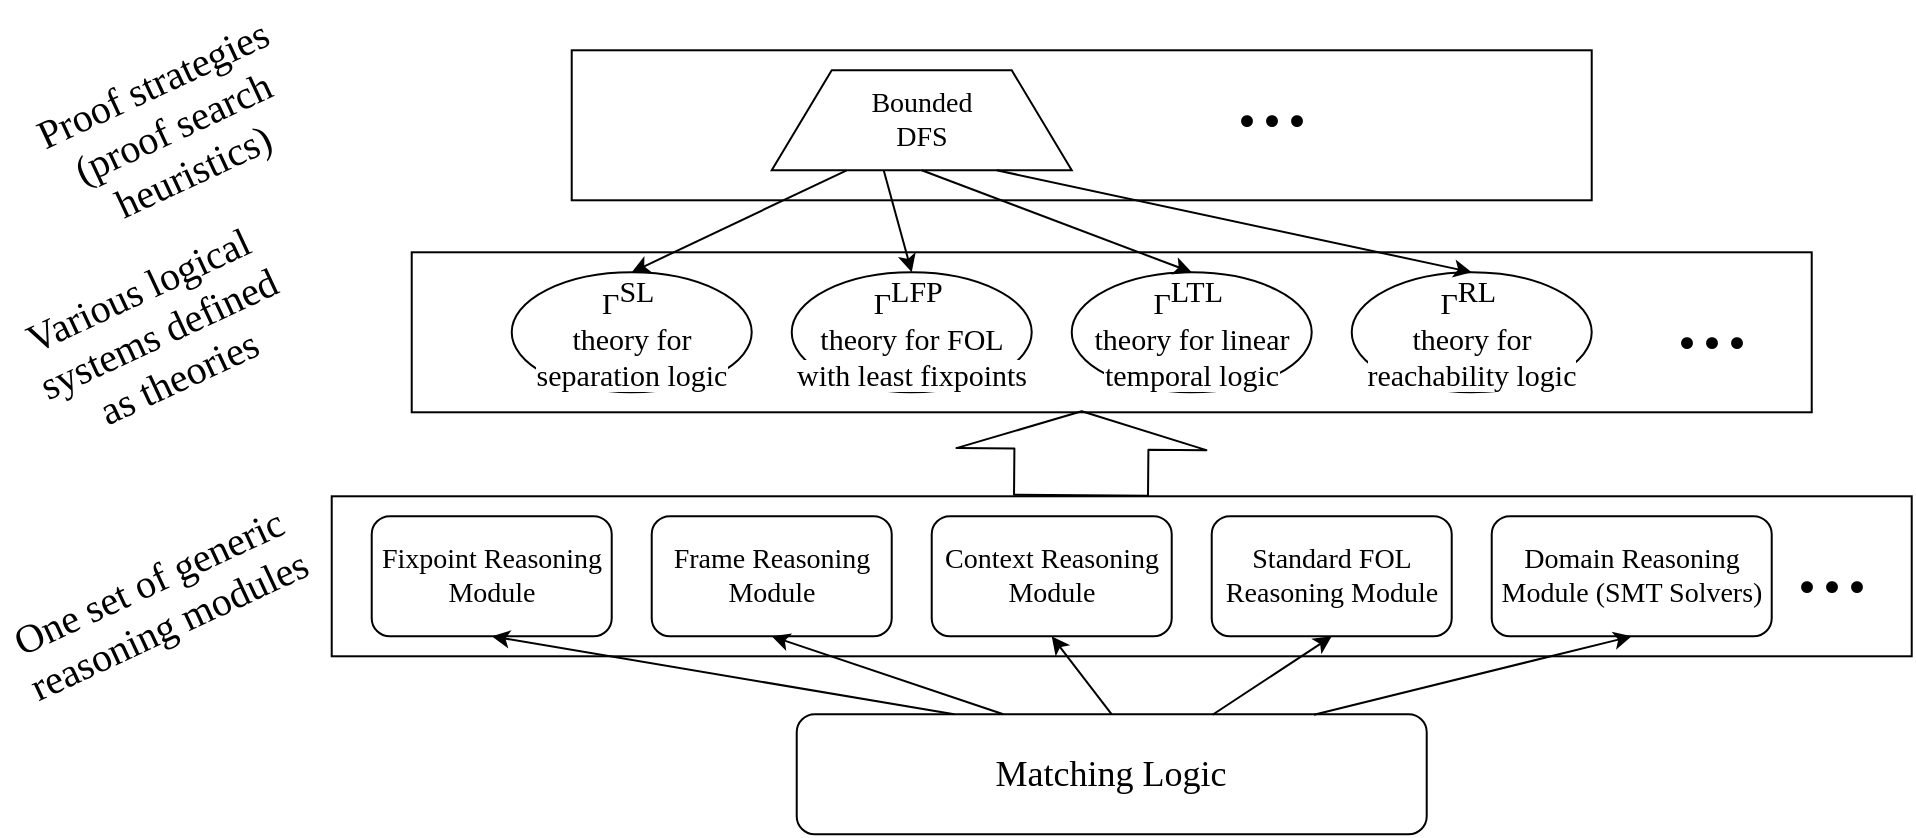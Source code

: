 <mxfile version="13.9.9" type="device"><diagram id="EjLwXnZS2r0hTIEQhnWM" name="Page-1"><mxGraphModel dx="1222" dy="676" grid="1" gridSize="10" guides="1" tooltips="1" connect="1" arrows="1" fold="1" page="1" pageScale="1" pageWidth="827" pageHeight="1169" math="0" shadow="0"><root><mxCell id="0"/><mxCell id="1" parent="0"/><mxCell id="St9MaqrMOydTo9MmtdLA-1" value="&lt;font style=&quot;font-size: 18px&quot;&gt;Matching Logic&lt;/font&gt;" style="rounded=1;whiteSpace=wrap;html=1;fontFamily=Times New Roman;" vertex="1" parent="1"><mxGeometry x="647.358" y="823.146" width="315" height="60" as="geometry"/></mxCell><mxCell id="St9MaqrMOydTo9MmtdLA-2" value="" style="group;fontSize=14;fontFamily=Times New Roman;" vertex="1" connectable="0" parent="1"><mxGeometry x="414.858" y="714.146" width="790" height="80" as="geometry"/></mxCell><mxCell id="St9MaqrMOydTo9MmtdLA-3" value="" style="rounded=0;whiteSpace=wrap;html=1;fontFamily=Times New Roman;" vertex="1" parent="St9MaqrMOydTo9MmtdLA-2"><mxGeometry width="790" height="80" as="geometry"/></mxCell><mxCell id="St9MaqrMOydTo9MmtdLA-4" value="Standard FOL Reasoning Module" style="rounded=1;whiteSpace=wrap;html=1;fontSize=14;fontFamily=Times New Roman;" vertex="1" parent="St9MaqrMOydTo9MmtdLA-2"><mxGeometry x="440" y="10" width="120" height="60" as="geometry"/></mxCell><mxCell id="St9MaqrMOydTo9MmtdLA-5" value="Domain Reasoning Module (SMT Solvers)" style="rounded=1;whiteSpace=wrap;html=1;fontSize=14;fontFamily=Times New Roman;" vertex="1" parent="St9MaqrMOydTo9MmtdLA-2"><mxGeometry x="580" y="10" width="140" height="60" as="geometry"/></mxCell><mxCell id="St9MaqrMOydTo9MmtdLA-6" value="Fixpoint Reasoning Module" style="rounded=1;whiteSpace=wrap;html=1;fontSize=14;fontFamily=Times New Roman;" vertex="1" parent="St9MaqrMOydTo9MmtdLA-2"><mxGeometry x="20" y="10" width="120" height="60" as="geometry"/></mxCell><mxCell id="St9MaqrMOydTo9MmtdLA-7" value="Context Reasoning Module" style="rounded=1;whiteSpace=wrap;html=1;fontSize=14;fontFamily=Times New Roman;" vertex="1" parent="St9MaqrMOydTo9MmtdLA-2"><mxGeometry x="300" y="10" width="120" height="60" as="geometry"/></mxCell><mxCell id="St9MaqrMOydTo9MmtdLA-8" value="&lt;font style=&quot;font-size: 50px&quot;&gt;...&lt;/font&gt;" style="text;html=1;strokeColor=none;fillColor=none;align=center;verticalAlign=middle;whiteSpace=wrap;rounded=0;fontFamily=Times New Roman;" vertex="1" parent="St9MaqrMOydTo9MmtdLA-2"><mxGeometry x="730" y="20" width="40" height="20" as="geometry"/></mxCell><mxCell id="St9MaqrMOydTo9MmtdLA-9" value="Frame Reasoning Module" style="rounded=1;whiteSpace=wrap;html=1;fontSize=14;fontFamily=Times New Roman;" vertex="1" parent="St9MaqrMOydTo9MmtdLA-2"><mxGeometry x="160" y="10" width="120" height="60" as="geometry"/></mxCell><mxCell id="St9MaqrMOydTo9MmtdLA-10" value="" style="group;fontSize=13;fontColor=#000000;fontFamily=Times New Roman;" vertex="1" connectable="0" parent="1"><mxGeometry x="454.858" y="592.146" width="700" height="80" as="geometry"/></mxCell><mxCell id="St9MaqrMOydTo9MmtdLA-11" value="" style="rounded=0;whiteSpace=wrap;html=1;fontFamily=Times New Roman;" vertex="1" parent="St9MaqrMOydTo9MmtdLA-10"><mxGeometry width="700" height="80" as="geometry"/></mxCell><mxCell id="St9MaqrMOydTo9MmtdLA-12" value="&lt;span style=&quot;font-size: 15px; text-align: left; white-space: normal; background-color: rgb(255, 255, 255);&quot;&gt;Γ&lt;sup style=&quot;font-size: 15px;&quot;&gt;SL&lt;/sup&gt;&amp;nbsp;&lt;br style=&quot;font-size: 15px;&quot;&gt;theory for separation logic&lt;br style=&quot;font-size: 15px;&quot;&gt;&lt;/span&gt;" style="ellipse;whiteSpace=wrap;html=1;fontSize=15;fontColor=#000000;fontFamily=Times New Roman;" vertex="1" parent="St9MaqrMOydTo9MmtdLA-10"><mxGeometry x="50" y="10" width="120" height="60" as="geometry"/></mxCell><mxCell id="St9MaqrMOydTo9MmtdLA-13" value="&lt;span style=&quot;font-size: 15px; text-align: left; white-space: normal; background-color: rgb(255, 255, 255);&quot;&gt;Γ&lt;sup style=&quot;font-size: 15px;&quot;&gt;LFP&lt;/sup&gt;&amp;nbsp;&lt;br style=&quot;font-size: 15px;&quot;&gt;theory for FOL with least fixpoints&lt;br style=&quot;font-size: 15px;&quot;&gt;&lt;/span&gt;" style="ellipse;whiteSpace=wrap;html=1;fontSize=15;fontColor=#000000;fontFamily=Times New Roman;" vertex="1" parent="St9MaqrMOydTo9MmtdLA-10"><mxGeometry x="190" y="10" width="120" height="60" as="geometry"/></mxCell><mxCell id="St9MaqrMOydTo9MmtdLA-14" value="&lt;span style=&quot;font-size: 15px; text-align: left; white-space: normal; background-color: rgb(255, 255, 255);&quot;&gt;Γ&lt;/span&gt;&lt;span style=&quot;text-align: left; white-space: normal; background-color: rgb(255, 255, 255); font-size: 15px;&quot;&gt;&lt;sup style=&quot;font-size: 15px;&quot;&gt;LTL&lt;/sup&gt;&lt;/span&gt;&lt;span style=&quot;text-align: left; white-space: normal; background-color: rgb(255, 255, 255); font-size: 15px;&quot;&gt;&lt;span style=&quot;font-size: 15px;&quot;&gt;&amp;nbsp;&lt;/span&gt;&lt;br style=&quot;font-size: 15px;&quot;&gt;&lt;span style=&quot;font-size: 15px;&quot;&gt;theory for linear temporal logic&lt;/span&gt;&lt;br style=&quot;font-size: 15px;&quot;&gt;&lt;/span&gt;" style="ellipse;whiteSpace=wrap;html=1;fontSize=15;fontColor=#000000;fontFamily=Times New Roman;" vertex="1" parent="St9MaqrMOydTo9MmtdLA-10"><mxGeometry x="330" y="10" width="120" height="60" as="geometry"/></mxCell><mxCell id="St9MaqrMOydTo9MmtdLA-15" value="&lt;span style=&quot;font-size: 15px; text-align: left; white-space: normal; background-color: rgb(255, 255, 255);&quot;&gt;Γ&lt;/span&gt;&lt;span style=&quot;text-align: left; white-space: normal; background-color: rgb(255, 255, 255); font-size: 15px;&quot;&gt;&lt;sup style=&quot;font-size: 15px;&quot;&gt;RL&lt;/sup&gt;&lt;/span&gt;&lt;span style=&quot;text-align: left; white-space: normal; background-color: rgb(255, 255, 255); font-size: 15px;&quot;&gt;&lt;span style=&quot;font-size: 15px;&quot;&gt;&amp;nbsp;&lt;/span&gt;&lt;br style=&quot;font-size: 15px;&quot;&gt;&lt;span style=&quot;font-size: 15px;&quot;&gt;theory for reachability logic&lt;/span&gt;&lt;br style=&quot;font-size: 15px;&quot;&gt;&lt;/span&gt;" style="ellipse;whiteSpace=wrap;html=1;fontSize=15;fontColor=#000000;fontFamily=Times New Roman;" vertex="1" parent="St9MaqrMOydTo9MmtdLA-10"><mxGeometry x="470" y="10" width="120" height="60" as="geometry"/></mxCell><mxCell id="St9MaqrMOydTo9MmtdLA-16" value="&lt;font style=&quot;font-size: 50px&quot;&gt;...&lt;/font&gt;" style="text;html=1;strokeColor=none;fillColor=none;align=center;verticalAlign=middle;whiteSpace=wrap;rounded=0;fontFamily=Times New Roman;" vertex="1" parent="St9MaqrMOydTo9MmtdLA-10"><mxGeometry x="630" y="20" width="40" height="20" as="geometry"/></mxCell><mxCell id="St9MaqrMOydTo9MmtdLA-17" value="" style="group;fontFamily=Times New Roman;" vertex="1" connectable="0" parent="1"><mxGeometry x="534.858" y="491.146" width="510" height="75" as="geometry"/></mxCell><mxCell id="St9MaqrMOydTo9MmtdLA-18" value="" style="rounded=0;whiteSpace=wrap;html=1;fontFamily=Times New Roman;" vertex="1" parent="St9MaqrMOydTo9MmtdLA-17"><mxGeometry width="510" height="75" as="geometry"/></mxCell><mxCell id="St9MaqrMOydTo9MmtdLA-19" value="Bounded &lt;br style=&quot;font-size: 14px&quot;&gt;DFS" style="shape=trapezoid;perimeter=trapezoidPerimeter;whiteSpace=wrap;html=1;fontSize=14;fontFamily=Times New Roman;" vertex="1" parent="St9MaqrMOydTo9MmtdLA-17"><mxGeometry x="100" y="10" width="150" height="50" as="geometry"/></mxCell><mxCell id="St9MaqrMOydTo9MmtdLA-20" value="&lt;font style=&quot;font-size: 50px&quot;&gt;...&lt;/font&gt;" style="text;html=1;strokeColor=none;fillColor=none;align=center;verticalAlign=middle;whiteSpace=wrap;rounded=0;fontFamily=Times New Roman;" vertex="1" parent="St9MaqrMOydTo9MmtdLA-17"><mxGeometry x="330" y="10" width="40" height="20" as="geometry"/></mxCell><mxCell id="St9MaqrMOydTo9MmtdLA-21" style="rounded=0;orthogonalLoop=1;jettySize=auto;html=1;exitX=0.66;exitY=0.004;exitDx=0;exitDy=0;entryX=0.5;entryY=1;entryDx=0;entryDy=0;exitPerimeter=0;fontFamily=Times New Roman;" edge="1" parent="1" source="St9MaqrMOydTo9MmtdLA-1" target="St9MaqrMOydTo9MmtdLA-4"><mxGeometry relative="1" as="geometry"/></mxCell><mxCell id="St9MaqrMOydTo9MmtdLA-22" style="edgeStyle=none;rounded=0;orthogonalLoop=1;jettySize=auto;html=1;exitX=0.821;exitY=0.004;exitDx=0;exitDy=0;entryX=0.5;entryY=1;entryDx=0;entryDy=0;exitPerimeter=0;fontFamily=Times New Roman;" edge="1" parent="1" source="St9MaqrMOydTo9MmtdLA-1" target="St9MaqrMOydTo9MmtdLA-5"><mxGeometry relative="1" as="geometry"/></mxCell><mxCell id="St9MaqrMOydTo9MmtdLA-23" style="edgeStyle=none;rounded=0;orthogonalLoop=1;jettySize=auto;html=1;exitX=0.25;exitY=0;exitDx=0;exitDy=0;entryX=0.5;entryY=1;entryDx=0;entryDy=0;fontFamily=Times New Roman;" edge="1" parent="1" source="St9MaqrMOydTo9MmtdLA-1" target="St9MaqrMOydTo9MmtdLA-6"><mxGeometry relative="1" as="geometry"/></mxCell><mxCell id="St9MaqrMOydTo9MmtdLA-24" style="edgeStyle=none;rounded=0;orthogonalLoop=1;jettySize=auto;html=1;exitX=0.5;exitY=0;exitDx=0;exitDy=0;entryX=0.5;entryY=1;entryDx=0;entryDy=0;fontFamily=Times New Roman;" edge="1" parent="1" source="St9MaqrMOydTo9MmtdLA-1" target="St9MaqrMOydTo9MmtdLA-7"><mxGeometry relative="1" as="geometry"/></mxCell><mxCell id="St9MaqrMOydTo9MmtdLA-25" style="edgeStyle=none;rounded=0;orthogonalLoop=1;jettySize=auto;html=1;exitX=0.328;exitY=0;exitDx=0;exitDy=0;entryX=0.5;entryY=1;entryDx=0;entryDy=0;exitPerimeter=0;fontFamily=Times New Roman;" edge="1" parent="1" source="St9MaqrMOydTo9MmtdLA-1" target="St9MaqrMOydTo9MmtdLA-9"><mxGeometry relative="1" as="geometry"/></mxCell><mxCell id="St9MaqrMOydTo9MmtdLA-26" value="" style="shape=flexArrow;endArrow=classic;html=1;exitX=0.485;exitY=0.015;exitDx=0;exitDy=0;exitPerimeter=0;width=67;endSize=5.97;endWidth=57;fontFamily=Times New Roman;" edge="1" parent="1"><mxGeometry width="50" height="50" relative="1" as="geometry"><mxPoint x="789.508" y="714.146" as="sourcePoint"/><mxPoint x="789.858" y="671.146" as="targetPoint"/></mxGeometry></mxCell><mxCell id="St9MaqrMOydTo9MmtdLA-27" value="One set of generic reasoning&amp;nbsp;modules" style="text;html=1;strokeColor=none;fillColor=none;align=center;verticalAlign=middle;whiteSpace=wrap;rounded=0;rotation=-25;fontSize=20;fontFamily=Times New Roman;" vertex="1" parent="1"><mxGeometry x="257.668" y="756.826" width="140" height="20" as="geometry"/></mxCell><mxCell id="St9MaqrMOydTo9MmtdLA-28" style="edgeStyle=none;rounded=0;orthogonalLoop=1;jettySize=auto;html=1;exitX=0.25;exitY=1;exitDx=0;exitDy=0;entryX=0.5;entryY=0;entryDx=0;entryDy=0;fontFamily=Times New Roman;" edge="1" parent="1" source="St9MaqrMOydTo9MmtdLA-19" target="St9MaqrMOydTo9MmtdLA-12"><mxGeometry relative="1" as="geometry"/></mxCell><mxCell id="St9MaqrMOydTo9MmtdLA-29" style="edgeStyle=none;rounded=0;orthogonalLoop=1;jettySize=auto;html=1;exitX=0.373;exitY=0.997;exitDx=0;exitDy=0;entryX=0.5;entryY=0;entryDx=0;entryDy=0;exitPerimeter=0;fontFamily=Times New Roman;" edge="1" parent="1" source="St9MaqrMOydTo9MmtdLA-19" target="St9MaqrMOydTo9MmtdLA-13"><mxGeometry relative="1" as="geometry"/></mxCell><mxCell id="St9MaqrMOydTo9MmtdLA-30" style="edgeStyle=none;rounded=0;orthogonalLoop=1;jettySize=auto;html=1;exitX=0.5;exitY=1;exitDx=0;exitDy=0;entryX=0.5;entryY=0;entryDx=0;entryDy=0;fontFamily=Times New Roman;" edge="1" parent="1" source="St9MaqrMOydTo9MmtdLA-19" target="St9MaqrMOydTo9MmtdLA-14"><mxGeometry relative="1" as="geometry"/></mxCell><mxCell id="St9MaqrMOydTo9MmtdLA-31" style="edgeStyle=none;rounded=0;orthogonalLoop=1;jettySize=auto;html=1;exitX=0.75;exitY=1;exitDx=0;exitDy=0;entryX=0.5;entryY=0;entryDx=0;entryDy=0;fontFamily=Times New Roman;" edge="1" parent="1" source="St9MaqrMOydTo9MmtdLA-19" target="St9MaqrMOydTo9MmtdLA-15"><mxGeometry relative="1" as="geometry"/></mxCell><mxCell id="St9MaqrMOydTo9MmtdLA-32" value="Various logical systems defined as theories" style="text;html=1;strokeColor=none;fillColor=none;align=center;verticalAlign=middle;whiteSpace=wrap;rounded=0;rotation=-25;fontSize=20;fontFamily=Times New Roman;" vertex="1" parent="1"><mxGeometry x="257.668" y="622.146" width="140" height="20" as="geometry"/></mxCell><mxCell id="St9MaqrMOydTo9MmtdLA-33" value="Proof strategies &lt;br style=&quot;font-size: 20px;&quot;&gt;(proof search heuristics)" style="text;html=1;strokeColor=none;fillColor=none;align=center;verticalAlign=middle;whiteSpace=wrap;rounded=0;rotation=-25;fontSize=20;fontFamily=Times New Roman;" vertex="1" parent="1"><mxGeometry x="264.858" y="518.646" width="140" height="20" as="geometry"/></mxCell></root></mxGraphModel></diagram></mxfile>